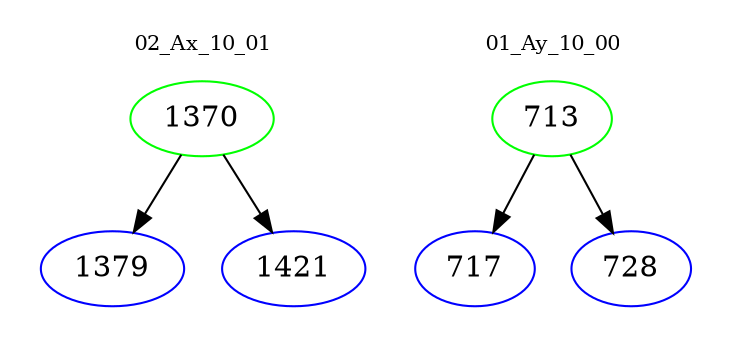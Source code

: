 digraph{
subgraph cluster_0 {
color = white
label = "02_Ax_10_01";
fontsize=10;
T0_1370 [label="1370", color="green"]
T0_1370 -> T0_1379 [color="black"]
T0_1379 [label="1379", color="blue"]
T0_1370 -> T0_1421 [color="black"]
T0_1421 [label="1421", color="blue"]
}
subgraph cluster_1 {
color = white
label = "01_Ay_10_00";
fontsize=10;
T1_713 [label="713", color="green"]
T1_713 -> T1_717 [color="black"]
T1_717 [label="717", color="blue"]
T1_713 -> T1_728 [color="black"]
T1_728 [label="728", color="blue"]
}
}
